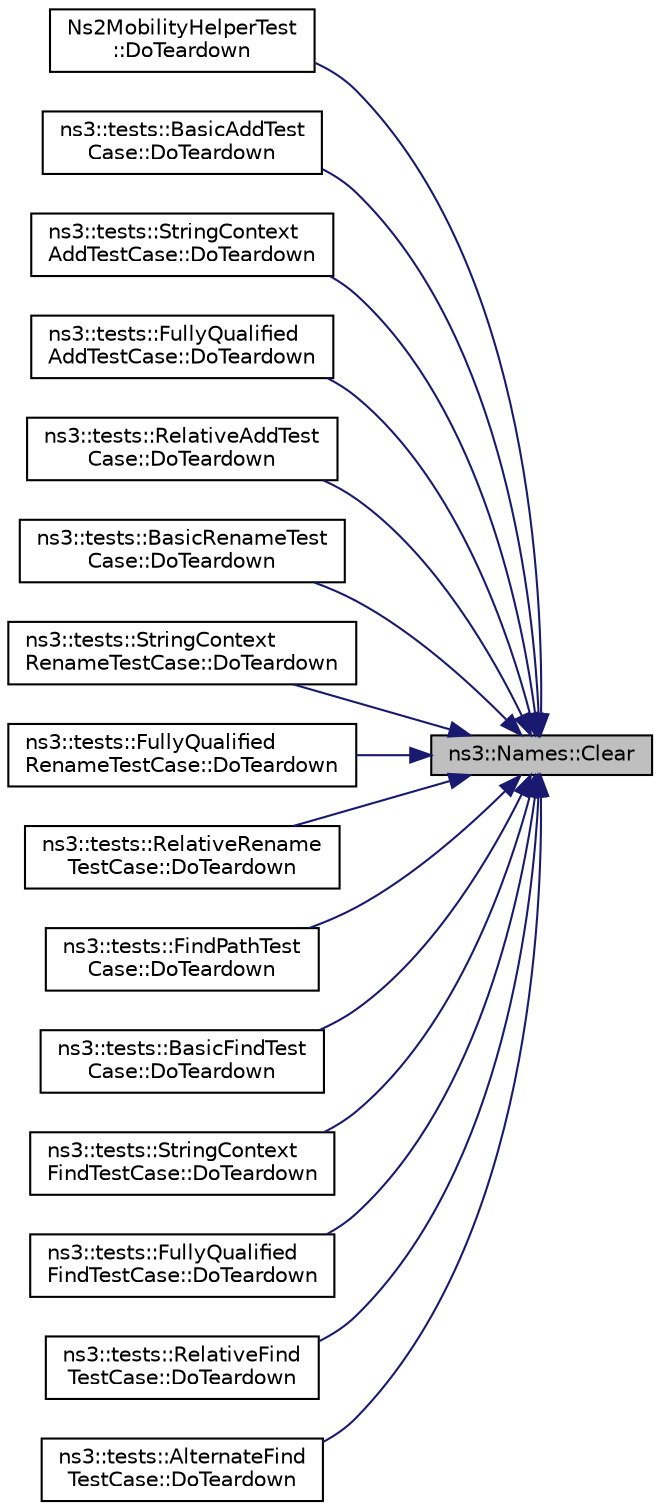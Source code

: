 digraph "ns3::Names::Clear"
{
 // LATEX_PDF_SIZE
  edge [fontname="Helvetica",fontsize="10",labelfontname="Helvetica",labelfontsize="10"];
  node [fontname="Helvetica",fontsize="10",shape=record];
  rankdir="RL";
  Node1 [label="ns3::Names::Clear",height=0.2,width=0.4,color="black", fillcolor="grey75", style="filled", fontcolor="black",tooltip="Clear the list of objects associated with names."];
  Node1 -> Node2 [dir="back",color="midnightblue",fontsize="10",style="solid",fontname="Helvetica"];
  Node2 [label="Ns2MobilityHelperTest\l::DoTeardown",height=0.2,width=0.4,color="black", fillcolor="white", style="filled",URL="$class_ns2_mobility_helper_test.html#a28be948759976bf88e6241fab01b794b",tooltip="Implementation to do any local setup required for this TestCase."];
  Node1 -> Node3 [dir="back",color="midnightblue",fontsize="10",style="solid",fontname="Helvetica"];
  Node3 [label="ns3::tests::BasicAddTest\lCase::DoTeardown",height=0.2,width=0.4,color="black", fillcolor="white", style="filled",URL="$classns3_1_1tests_1_1_basic_add_test_case.html#a31c65836c1700b68040255f43d91b114",tooltip="Implementation to do any local setup required for this TestCase."];
  Node1 -> Node4 [dir="back",color="midnightblue",fontsize="10",style="solid",fontname="Helvetica"];
  Node4 [label="ns3::tests::StringContext\lAddTestCase::DoTeardown",height=0.2,width=0.4,color="black", fillcolor="white", style="filled",URL="$classns3_1_1tests_1_1_string_context_add_test_case.html#a81b85374485cc04878eb9642b23eeead",tooltip="Implementation to do any local setup required for this TestCase."];
  Node1 -> Node5 [dir="back",color="midnightblue",fontsize="10",style="solid",fontname="Helvetica"];
  Node5 [label="ns3::tests::FullyQualified\lAddTestCase::DoTeardown",height=0.2,width=0.4,color="black", fillcolor="white", style="filled",URL="$classns3_1_1tests_1_1_fully_qualified_add_test_case.html#accdd5dfc8570952ea5b0cf6013c247be",tooltip="Implementation to do any local setup required for this TestCase."];
  Node1 -> Node6 [dir="back",color="midnightblue",fontsize="10",style="solid",fontname="Helvetica"];
  Node6 [label="ns3::tests::RelativeAddTest\lCase::DoTeardown",height=0.2,width=0.4,color="black", fillcolor="white", style="filled",URL="$classns3_1_1tests_1_1_relative_add_test_case.html#a7a1a2abb3acd66f03198a08b7b6d1e5a",tooltip="Implementation to do any local setup required for this TestCase."];
  Node1 -> Node7 [dir="back",color="midnightblue",fontsize="10",style="solid",fontname="Helvetica"];
  Node7 [label="ns3::tests::BasicRenameTest\lCase::DoTeardown",height=0.2,width=0.4,color="black", fillcolor="white", style="filled",URL="$classns3_1_1tests_1_1_basic_rename_test_case.html#a38f867761e8a9e2fe52a2a9431a5e16d",tooltip="Implementation to do any local setup required for this TestCase."];
  Node1 -> Node8 [dir="back",color="midnightblue",fontsize="10",style="solid",fontname="Helvetica"];
  Node8 [label="ns3::tests::StringContext\lRenameTestCase::DoTeardown",height=0.2,width=0.4,color="black", fillcolor="white", style="filled",URL="$classns3_1_1tests_1_1_string_context_rename_test_case.html#a15d4bbd11d2d3e1ec7d2a6ebbf130589",tooltip="Implementation to do any local setup required for this TestCase."];
  Node1 -> Node9 [dir="back",color="midnightblue",fontsize="10",style="solid",fontname="Helvetica"];
  Node9 [label="ns3::tests::FullyQualified\lRenameTestCase::DoTeardown",height=0.2,width=0.4,color="black", fillcolor="white", style="filled",URL="$classns3_1_1tests_1_1_fully_qualified_rename_test_case.html#ae9ff517226c0654618e8dd507bbef492",tooltip="Implementation to do any local setup required for this TestCase."];
  Node1 -> Node10 [dir="back",color="midnightblue",fontsize="10",style="solid",fontname="Helvetica"];
  Node10 [label="ns3::tests::RelativeRename\lTestCase::DoTeardown",height=0.2,width=0.4,color="black", fillcolor="white", style="filled",URL="$classns3_1_1tests_1_1_relative_rename_test_case.html#a82084dfbb6ced1679dbb00b103f5bfd4",tooltip="Implementation to do any local setup required for this TestCase."];
  Node1 -> Node11 [dir="back",color="midnightblue",fontsize="10",style="solid",fontname="Helvetica"];
  Node11 [label="ns3::tests::FindPathTest\lCase::DoTeardown",height=0.2,width=0.4,color="black", fillcolor="white", style="filled",URL="$classns3_1_1tests_1_1_find_path_test_case.html#a8ef9d960c74197e32256ff94ecf14605",tooltip="Implementation to do any local setup required for this TestCase."];
  Node1 -> Node12 [dir="back",color="midnightblue",fontsize="10",style="solid",fontname="Helvetica"];
  Node12 [label="ns3::tests::BasicFindTest\lCase::DoTeardown",height=0.2,width=0.4,color="black", fillcolor="white", style="filled",URL="$classns3_1_1tests_1_1_basic_find_test_case.html#a6d81a9f233639c627968062f12de31db",tooltip="Implementation to do any local setup required for this TestCase."];
  Node1 -> Node13 [dir="back",color="midnightblue",fontsize="10",style="solid",fontname="Helvetica"];
  Node13 [label="ns3::tests::StringContext\lFindTestCase::DoTeardown",height=0.2,width=0.4,color="black", fillcolor="white", style="filled",URL="$classns3_1_1tests_1_1_string_context_find_test_case.html#aa5290f7ea2c670f0ae8e5386218c0f75",tooltip="Implementation to do any local setup required for this TestCase."];
  Node1 -> Node14 [dir="back",color="midnightblue",fontsize="10",style="solid",fontname="Helvetica"];
  Node14 [label="ns3::tests::FullyQualified\lFindTestCase::DoTeardown",height=0.2,width=0.4,color="black", fillcolor="white", style="filled",URL="$classns3_1_1tests_1_1_fully_qualified_find_test_case.html#a3797f7805191a5d559ec3ce820f330da",tooltip="Implementation to do any local setup required for this TestCase."];
  Node1 -> Node15 [dir="back",color="midnightblue",fontsize="10",style="solid",fontname="Helvetica"];
  Node15 [label="ns3::tests::RelativeFind\lTestCase::DoTeardown",height=0.2,width=0.4,color="black", fillcolor="white", style="filled",URL="$classns3_1_1tests_1_1_relative_find_test_case.html#adf89236220450862b9163927fb2f4130",tooltip="Implementation to do any local setup required for this TestCase."];
  Node1 -> Node16 [dir="back",color="midnightblue",fontsize="10",style="solid",fontname="Helvetica"];
  Node16 [label="ns3::tests::AlternateFind\lTestCase::DoTeardown",height=0.2,width=0.4,color="black", fillcolor="white", style="filled",URL="$classns3_1_1tests_1_1_alternate_find_test_case.html#a9e656fb018dbc83bd15f6821886a1ec2",tooltip="Implementation to do any local setup required for this TestCase."];
}
